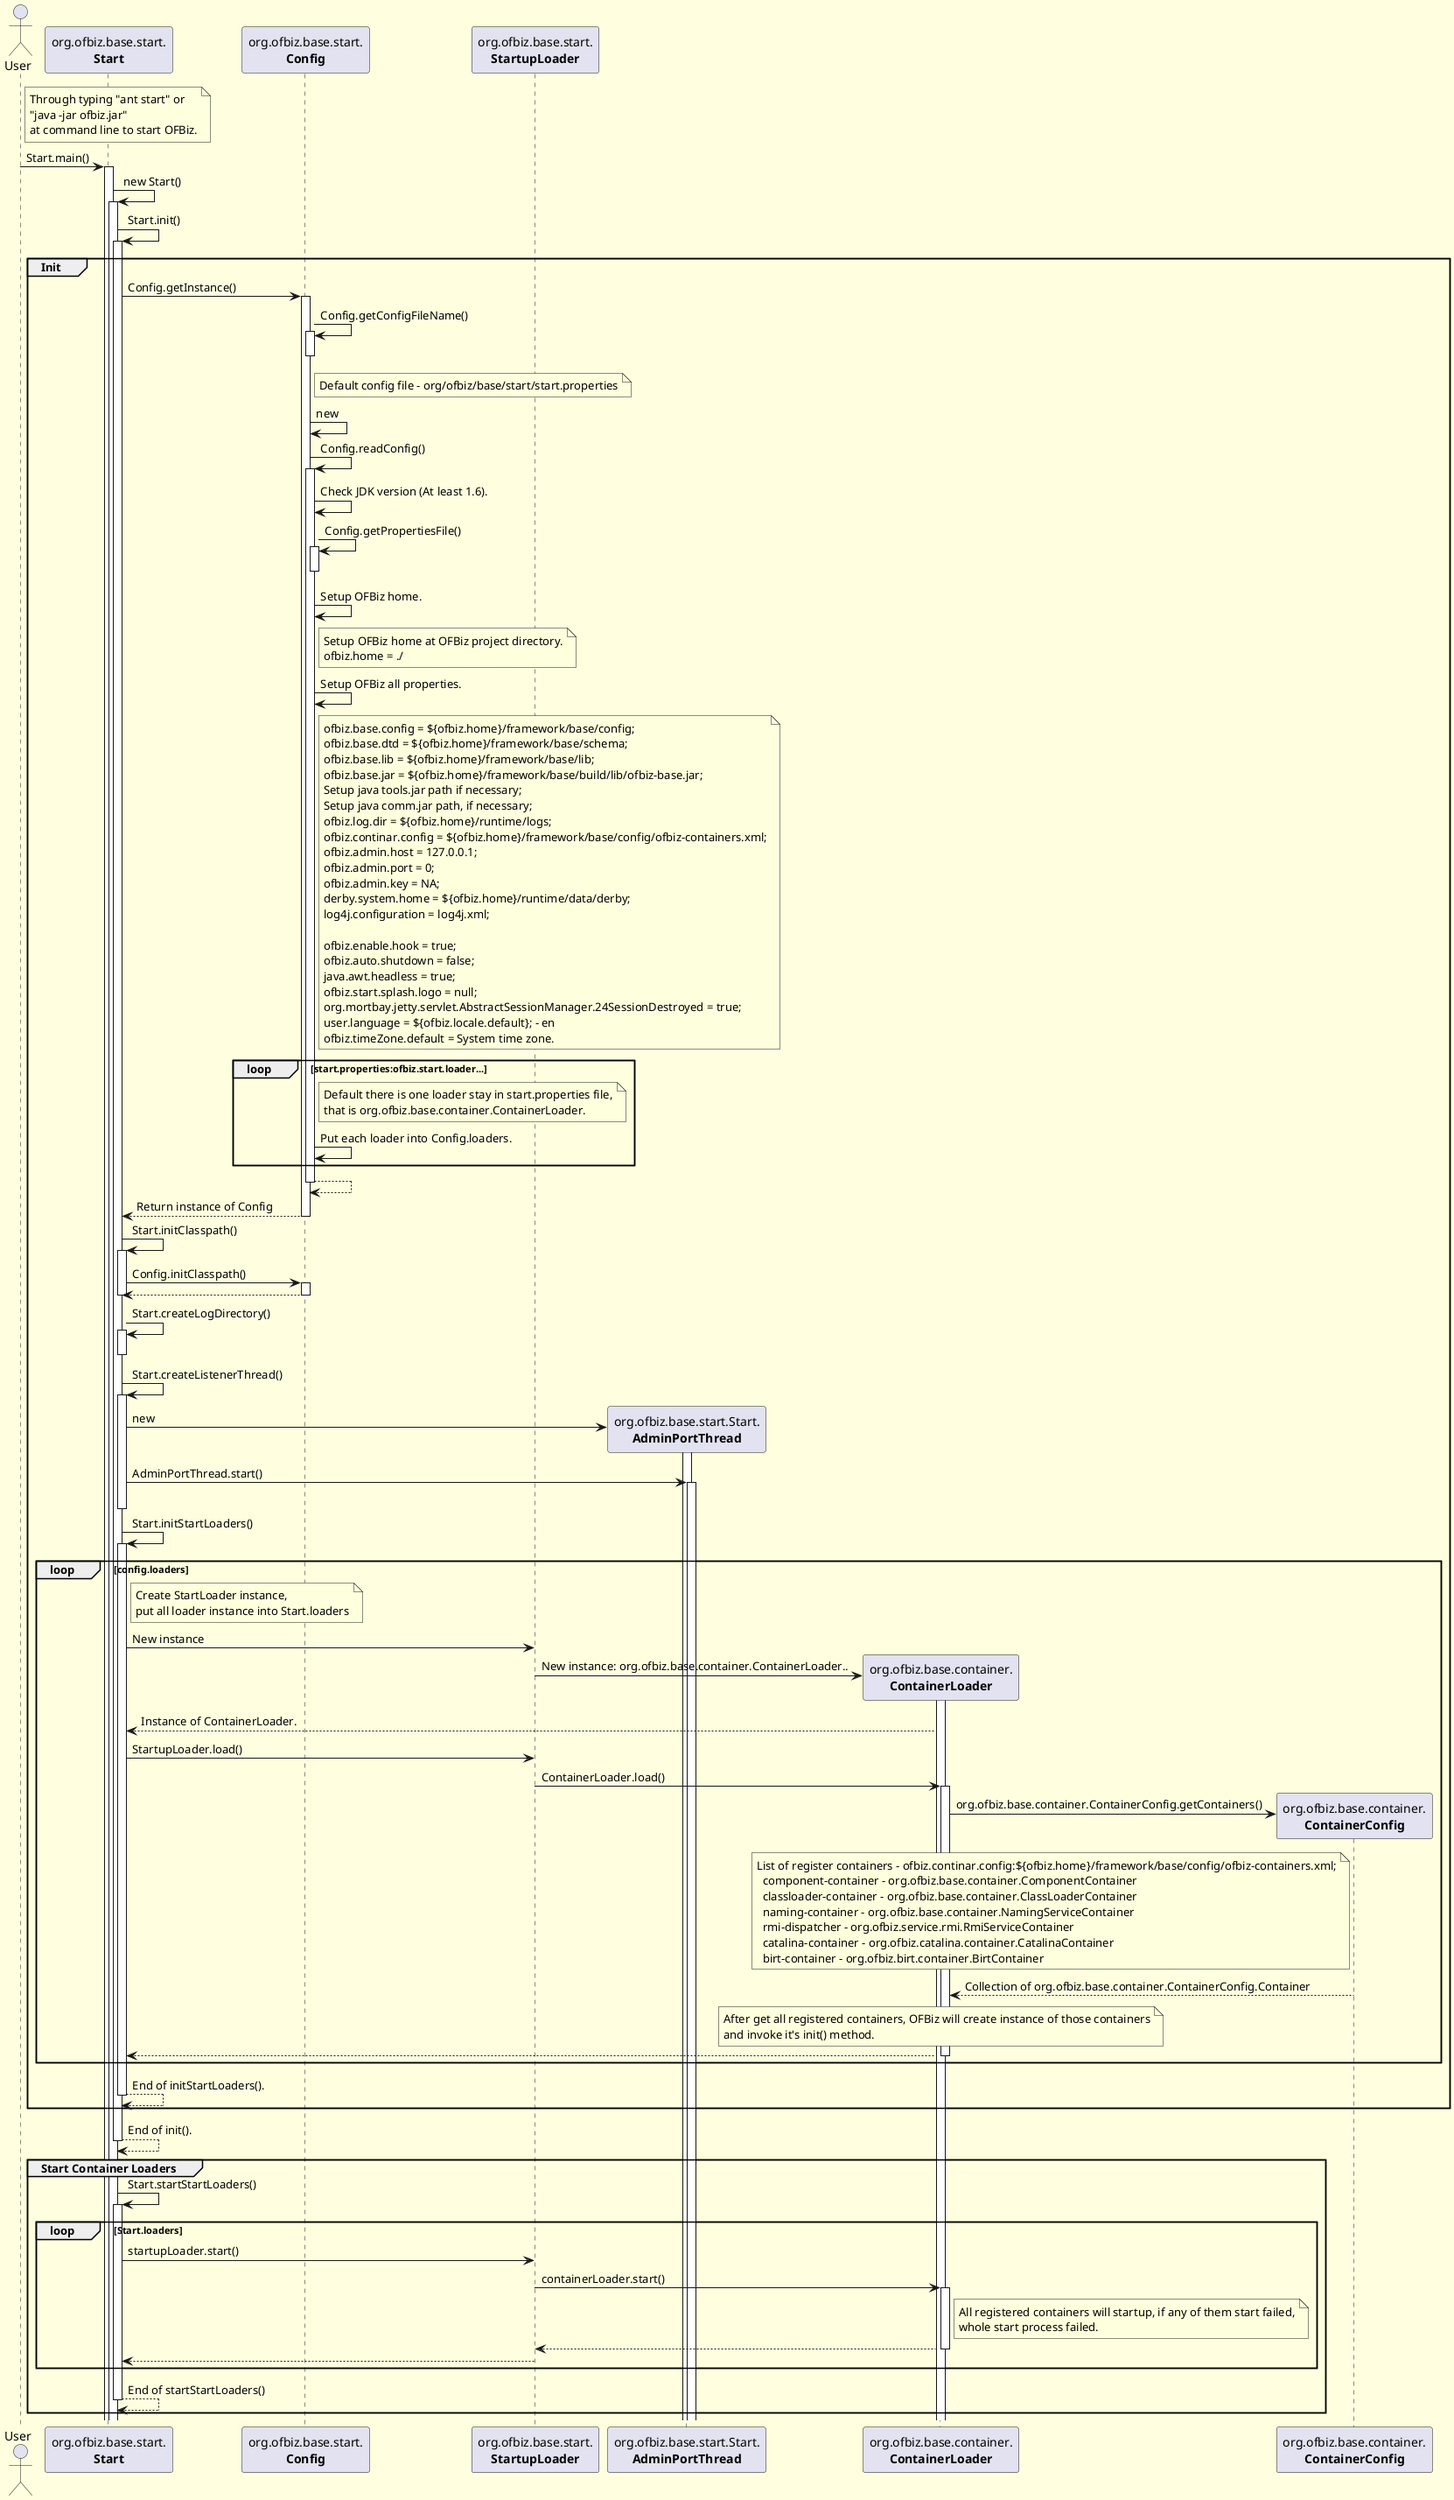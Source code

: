 @startuml
skinparam backgroundColor LightYellow

actor User
participant "org.ofbiz.base.start.\n<b>Start</b>" as start
participant "org.ofbiz.base.start.\n<b>Config</b>" as config
participant "org.ofbiz.base.start.\n<b>StartupLoader</b>" as startupLoader

note right of User
 Through typing "ant start" or
 "java -jar ofbiz.jar"
 at command line to start OFBiz.
end note
User -> start : Start.main()
activate start
start -> start: new Start()
activate start

start -> start: Start.init()
group Init
    activate start
      start -> config: Config.getInstance()
      activate config
      config -> config: Config.getConfigFileName()
      activate config
      note right of config
        Default config file - org/ofbiz/base/start/start.properties
      end note
      deactivate config
      config -> config: new
      config -> config: Config.readConfig()
      activate config
        config -> config: Check JDK version (At least 1.6).
        config -> config: Config.getPropertiesFile()
        activate config
        deactivate config
        config -> config: Setup OFBiz home.
        note right of config
          Setup OFBiz home at OFBiz project directory.
          ofbiz.home = ./
        end note
        config -> config: Setup OFBiz all properties.
        note right of config
          ofbiz.base.config = ${ofbiz.home}/framework/base/config;
          ofbiz.base.dtd = ${ofbiz.home}/framework/base/schema;
          ofbiz.base.lib = ${ofbiz.home}/framework/base/lib;
          ofbiz.base.jar = ${ofbiz.home}/framework/base/build/lib/ofbiz-base.jar;
          Setup java tools.jar path if necessary;
          Setup java comm.jar path, if necessary;
          ofbiz.log.dir = ${ofbiz.home}/runtime/logs;
          ofbiz.continar.config = ${ofbiz.home}/framework/base/config/ofbiz-containers.xml;
          ofbiz.admin.host = 127.0.0.1;
          ofbiz.admin.port = 0;
          ofbiz.admin.key = NA;
          derby.system.home = ${ofbiz.home}/runtime/data/derby;
          log4j.configuration = log4j.xml;

          ofbiz.enable.hook = true;
          ofbiz.auto.shutdown = false;
          java.awt.headless = true;
          ofbiz.start.splash.logo = null;
          org.mortbay.jetty.servlet.AbstractSessionManager.24SessionDestroyed = true;
          user.language = ${ofbiz.locale.default}; - en
          ofbiz.timeZone.default = System time zone.
        end note

        loop start.properties:ofbiz.start.loader...
          note right of config
            Default there is one loader stay in start.properties file,
            that is org.ofbiz.base.container.ContainerLoader.
          end note
          config -> config: Put each loader into Config.loaders.
        end loop
        config -->config
      deactivate config




      config --> start: Return instance of Config
      deactivate config
      /' initialize the classpath '/
      start -> start: Start.initClasspath()
      activate start
      start -> config: Config.initClasspath()
      activate config
      config --> start
      deactivate config
      deactivate start

      /' create the log directory '/
      start -> start: Start.createLogDirectory()
      activate start
      deactivate start

      /' create the listener thread '/
      start -> start: Start.createListenerThread()
      activate start

      create "org.ofbiz.base.start.Start.\n<b>AdminPortThread</b>" as adminPortThread
      start -> adminPortThread: new
      activate adminPortThread
      start -> adminPortThread: AdminPortThread.start()
      activate adminPortThread
      deactivate start

      /' initialize the startup loaders '/
      start -> start: Start.initStartLoaders()
      activate start
        loop config.loaders
          note right of start
            Create StartLoader instance,
            put all loader instance into Start.loaders
          end note
          start -> startupLoader : New instance
          create "org.ofbiz.base.container.\n<b>ContainerLoader</b>" as containerLoader
          startupLoader -> containerLoader: New instance: org.ofbiz.base.container.ContainerLoader..
          activate containerLoader
          containerLoader --> start: Instance of ContainerLoader.
          start -> startupLoader : StartupLoader.load()
          startupLoader -> containerLoader: ContainerLoader.load()
          activate containerLoader
          create "org.ofbiz.base.container.\n<b>ContainerConfig</b>" as containerConfig
          containerLoader -> containerConfig: org.ofbiz.base.container.ContainerConfig.getContainers()
          note left of containerConfig
            List of register containers - ofbiz.continar.config:${ofbiz.home}/framework/base/config/ofbiz-containers.xml;
              component-container - org.ofbiz.base.container.ComponentContainer
              classloader-container - org.ofbiz.base.container.ClassLoaderContainer
              naming-container - org.ofbiz.base.container.NamingServiceContainer
              rmi-dispatcher - org.ofbiz.service.rmi.RmiServiceContainer
              catalina-container - org.ofbiz.catalina.container.CatalinaContainer
              birt-container - org.ofbiz.birt.container.BirtContainer
          end note
          containerConfig --> containerLoader: Collection of org.ofbiz.base.container.ContainerConfig.Container
          note over containerLoader
            After get all registered containers, OFBiz will create instance of those containers
            and invoke it's init() method.
          end note

          containerLoader --> start
          deactivate containerLoader
        end
        start -->start: End of initStartLoaders().
      deactivate start
end
start -->start: End of init().
deactivate start

group Start Container Loaders
    start -> start: Start.startStartLoaders()

    activate start
    loop Start.loaders
      start -> startupLoader: startupLoader.start()
      startupLoader -> containerLoader: containerLoader.start()
      activate containerLoader
      note right containerLoader
        All registered containers will startup, if any of them start failed,
        whole start process failed.
      end note
      containerLoader --> startupLoader
      deactivate containerLoader
      startupLoader --> start
    end
    start -->start: End of startStartLoaders()
    deactivate start
end

@enduml

